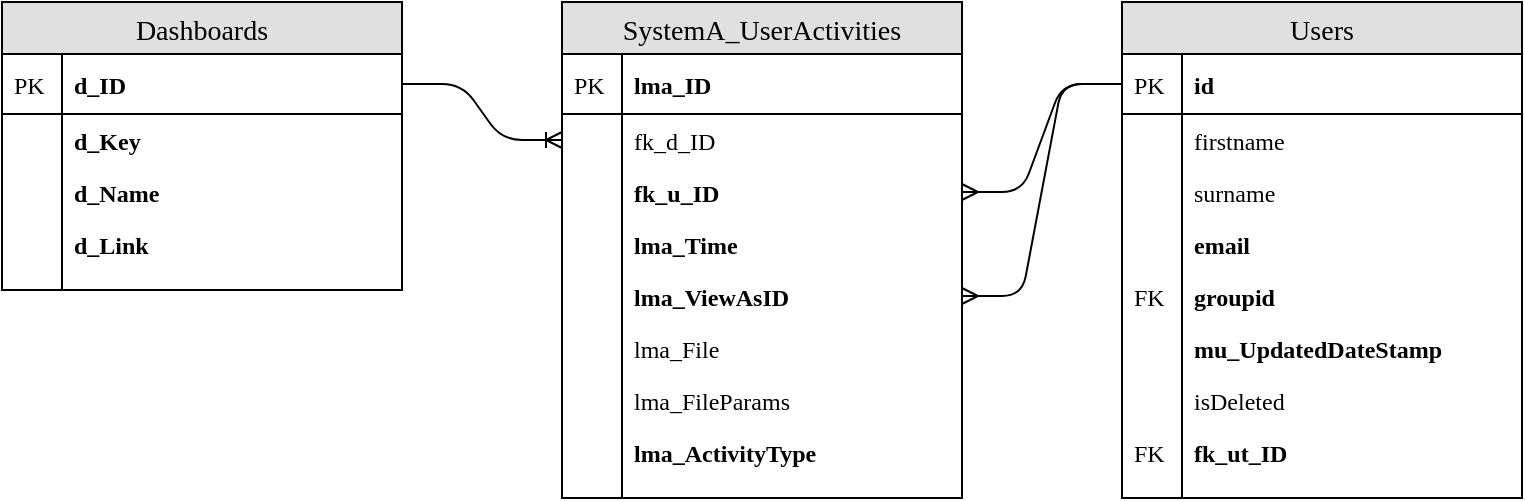 <mxfile version="12.1.0" type="device" pages="1"><diagram id="naNUpLzVBYa7Xhx-jZPK" name="Page-1"><mxGraphModel dx="1072" dy="815" grid="1" gridSize="10" guides="1" tooltips="1" connect="1" arrows="1" fold="1" page="1" pageScale="1" pageWidth="850" pageHeight="1100" math="0" shadow="0"><root><mxCell id="0"/><mxCell id="1" parent="0"/><mxCell id="OaQ6P3XOESyR9Wwi1es8-1" value="Dashboards" style="swimlane;fontStyle=0;childLayout=stackLayout;horizontal=1;startSize=26;fillColor=#e0e0e0;horizontalStack=0;resizeParent=1;resizeParentMax=0;resizeLast=0;collapsible=1;marginBottom=0;swimlaneFillColor=#ffffff;align=center;fontSize=14;fontFamily=Times New Roman;" vertex="1" parent="1"><mxGeometry x="40" y="82" width="200" height="144" as="geometry"/></mxCell><mxCell id="OaQ6P3XOESyR9Wwi1es8-2" value="d_ID" style="shape=partialRectangle;top=0;left=0;right=0;bottom=1;align=left;verticalAlign=middle;fillColor=none;spacingLeft=34;spacingRight=4;overflow=hidden;rotatable=0;points=[[0,0.5],[1,0.5]];portConstraint=eastwest;dropTarget=0;fontStyle=1;fontSize=12;fontFamily=Times New Roman;" vertex="1" parent="OaQ6P3XOESyR9Wwi1es8-1"><mxGeometry y="26" width="200" height="30" as="geometry"/></mxCell><mxCell id="OaQ6P3XOESyR9Wwi1es8-3" value="PK" style="shape=partialRectangle;top=0;left=0;bottom=0;fillColor=none;align=left;verticalAlign=middle;spacingLeft=4;spacingRight=4;overflow=hidden;rotatable=0;points=[];portConstraint=eastwest;part=1;fontSize=12;fontFamily=Times New Roman;" vertex="1" connectable="0" parent="OaQ6P3XOESyR9Wwi1es8-2"><mxGeometry width="30" height="30" as="geometry"/></mxCell><mxCell id="OaQ6P3XOESyR9Wwi1es8-4" value="d_Key" style="shape=partialRectangle;top=0;left=0;right=0;bottom=0;align=left;verticalAlign=top;fillColor=none;spacingLeft=34;spacingRight=4;overflow=hidden;rotatable=0;points=[[0,0.5],[1,0.5]];portConstraint=eastwest;dropTarget=0;fontSize=12;fontStyle=1;fontFamily=Times New Roman;" vertex="1" parent="OaQ6P3XOESyR9Wwi1es8-1"><mxGeometry y="56" width="200" height="26" as="geometry"/></mxCell><mxCell id="OaQ6P3XOESyR9Wwi1es8-5" value="" style="shape=partialRectangle;top=0;left=0;bottom=0;fillColor=none;align=left;verticalAlign=top;spacingLeft=4;spacingRight=4;overflow=hidden;rotatable=0;points=[];portConstraint=eastwest;part=1;fontSize=12;fontFamily=Times New Roman;" vertex="1" connectable="0" parent="OaQ6P3XOESyR9Wwi1es8-4"><mxGeometry width="30" height="26" as="geometry"/></mxCell><mxCell id="OaQ6P3XOESyR9Wwi1es8-6" value="d_Name" style="shape=partialRectangle;top=0;left=0;right=0;bottom=0;align=left;verticalAlign=top;fillColor=none;spacingLeft=34;spacingRight=4;overflow=hidden;rotatable=0;points=[[0,0.5],[1,0.5]];portConstraint=eastwest;dropTarget=0;fontSize=12;fontStyle=1;fontFamily=Times New Roman;" vertex="1" parent="OaQ6P3XOESyR9Wwi1es8-1"><mxGeometry y="82" width="200" height="26" as="geometry"/></mxCell><mxCell id="OaQ6P3XOESyR9Wwi1es8-7" value="" style="shape=partialRectangle;top=0;left=0;bottom=0;fillColor=none;align=left;verticalAlign=top;spacingLeft=4;spacingRight=4;overflow=hidden;rotatable=0;points=[];portConstraint=eastwest;part=1;fontSize=12;fontFamily=Times New Roman;" vertex="1" connectable="0" parent="OaQ6P3XOESyR9Wwi1es8-6"><mxGeometry width="30" height="26" as="geometry"/></mxCell><mxCell id="OaQ6P3XOESyR9Wwi1es8-8" value="d_Link" style="shape=partialRectangle;top=0;left=0;right=0;bottom=0;align=left;verticalAlign=top;fillColor=none;spacingLeft=34;spacingRight=4;overflow=hidden;rotatable=0;points=[[0,0.5],[1,0.5]];portConstraint=eastwest;dropTarget=0;fontSize=12;fontStyle=1;fontFamily=Times New Roman;" vertex="1" parent="OaQ6P3XOESyR9Wwi1es8-1"><mxGeometry y="108" width="200" height="26" as="geometry"/></mxCell><mxCell id="OaQ6P3XOESyR9Wwi1es8-9" value="" style="shape=partialRectangle;top=0;left=0;bottom=0;fillColor=none;align=left;verticalAlign=top;spacingLeft=4;spacingRight=4;overflow=hidden;rotatable=0;points=[];portConstraint=eastwest;part=1;fontSize=12;fontFamily=Times New Roman;" vertex="1" connectable="0" parent="OaQ6P3XOESyR9Wwi1es8-8"><mxGeometry width="30" height="26" as="geometry"/></mxCell><mxCell id="OaQ6P3XOESyR9Wwi1es8-10" value="" style="shape=partialRectangle;top=0;left=0;right=0;bottom=0;align=left;verticalAlign=top;fillColor=none;spacingLeft=34;spacingRight=4;overflow=hidden;rotatable=0;points=[[0,0.5],[1,0.5]];portConstraint=eastwest;dropTarget=0;fontSize=12;fontFamily=Times New Roman;" vertex="1" parent="OaQ6P3XOESyR9Wwi1es8-1"><mxGeometry y="134" width="200" height="10" as="geometry"/></mxCell><mxCell id="OaQ6P3XOESyR9Wwi1es8-11" value="" style="shape=partialRectangle;top=0;left=0;bottom=0;fillColor=none;align=left;verticalAlign=top;spacingLeft=4;spacingRight=4;overflow=hidden;rotatable=0;points=[];portConstraint=eastwest;part=1;fontSize=12;fontFamily=Times New Roman;" vertex="1" connectable="0" parent="OaQ6P3XOESyR9Wwi1es8-10"><mxGeometry width="30" height="10" as="geometry"/></mxCell><mxCell id="OaQ6P3XOESyR9Wwi1es8-12" value="SystemA_UserActivities" style="swimlane;fontStyle=0;childLayout=stackLayout;horizontal=1;startSize=26;fillColor=#e0e0e0;horizontalStack=0;resizeParent=1;resizeParentMax=0;resizeLast=0;collapsible=1;marginBottom=0;swimlaneFillColor=#ffffff;align=center;fontSize=14;fontFamily=Times New Roman;" vertex="1" parent="1"><mxGeometry x="320" y="82" width="200" height="248" as="geometry"/></mxCell><mxCell id="OaQ6P3XOESyR9Wwi1es8-13" value="lma_ID" style="shape=partialRectangle;top=0;left=0;right=0;bottom=1;align=left;verticalAlign=middle;fillColor=none;spacingLeft=34;spacingRight=4;overflow=hidden;rotatable=0;points=[[0,0.5],[1,0.5]];portConstraint=eastwest;dropTarget=0;fontStyle=1;fontSize=12;fontFamily=Times New Roman;" vertex="1" parent="OaQ6P3XOESyR9Wwi1es8-12"><mxGeometry y="26" width="200" height="30" as="geometry"/></mxCell><mxCell id="OaQ6P3XOESyR9Wwi1es8-14" value="PK" style="shape=partialRectangle;top=0;left=0;bottom=0;fillColor=none;align=left;verticalAlign=middle;spacingLeft=4;spacingRight=4;overflow=hidden;rotatable=0;points=[];portConstraint=eastwest;part=1;fontSize=12;fontFamily=Times New Roman;" vertex="1" connectable="0" parent="OaQ6P3XOESyR9Wwi1es8-13"><mxGeometry width="30" height="30" as="geometry"/></mxCell><mxCell id="OaQ6P3XOESyR9Wwi1es8-15" value="fk_d_ID" style="shape=partialRectangle;top=0;left=0;right=0;bottom=0;align=left;verticalAlign=top;fillColor=none;spacingLeft=34;spacingRight=4;overflow=hidden;rotatable=0;points=[[0,0.5],[1,0.5]];portConstraint=eastwest;dropTarget=0;fontSize=12;fontFamily=Times New Roman;" vertex="1" parent="OaQ6P3XOESyR9Wwi1es8-12"><mxGeometry y="56" width="200" height="26" as="geometry"/></mxCell><mxCell id="OaQ6P3XOESyR9Wwi1es8-16" value="" style="shape=partialRectangle;top=0;left=0;bottom=0;fillColor=none;align=left;verticalAlign=top;spacingLeft=4;spacingRight=4;overflow=hidden;rotatable=0;points=[];portConstraint=eastwest;part=1;fontSize=12;fontFamily=Times New Roman;" vertex="1" connectable="0" parent="OaQ6P3XOESyR9Wwi1es8-15"><mxGeometry width="30" height="26" as="geometry"/></mxCell><mxCell id="OaQ6P3XOESyR9Wwi1es8-17" value="fk_u_ID" style="shape=partialRectangle;top=0;left=0;right=0;bottom=0;align=left;verticalAlign=top;fillColor=none;spacingLeft=34;spacingRight=4;overflow=hidden;rotatable=0;points=[[0,0.5],[1,0.5]];portConstraint=eastwest;dropTarget=0;fontSize=12;fontStyle=1;fontFamily=Times New Roman;" vertex="1" parent="OaQ6P3XOESyR9Wwi1es8-12"><mxGeometry y="82" width="200" height="26" as="geometry"/></mxCell><mxCell id="OaQ6P3XOESyR9Wwi1es8-18" value="" style="shape=partialRectangle;top=0;left=0;bottom=0;fillColor=none;align=left;verticalAlign=top;spacingLeft=4;spacingRight=4;overflow=hidden;rotatable=0;points=[];portConstraint=eastwest;part=1;fontSize=12;fontFamily=Times New Roman;" vertex="1" connectable="0" parent="OaQ6P3XOESyR9Wwi1es8-17"><mxGeometry width="30" height="26" as="geometry"/></mxCell><mxCell id="OaQ6P3XOESyR9Wwi1es8-19" value="lma_Time" style="shape=partialRectangle;top=0;left=0;right=0;bottom=0;align=left;verticalAlign=top;fillColor=none;spacingLeft=34;spacingRight=4;overflow=hidden;rotatable=0;points=[[0,0.5],[1,0.5]];portConstraint=eastwest;dropTarget=0;fontSize=12;fontStyle=1;fontFamily=Times New Roman;" vertex="1" parent="OaQ6P3XOESyR9Wwi1es8-12"><mxGeometry y="108" width="200" height="26" as="geometry"/></mxCell><mxCell id="OaQ6P3XOESyR9Wwi1es8-20" value="" style="shape=partialRectangle;top=0;left=0;bottom=0;fillColor=none;align=left;verticalAlign=top;spacingLeft=4;spacingRight=4;overflow=hidden;rotatable=0;points=[];portConstraint=eastwest;part=1;fontSize=12;fontFamily=Times New Roman;" vertex="1" connectable="0" parent="OaQ6P3XOESyR9Wwi1es8-19"><mxGeometry width="30" height="26" as="geometry"/></mxCell><mxCell id="OaQ6P3XOESyR9Wwi1es8-42" value="lma_ViewAsID" style="shape=partialRectangle;top=0;left=0;right=0;bottom=0;align=left;verticalAlign=top;fillColor=none;spacingLeft=34;spacingRight=4;overflow=hidden;rotatable=0;points=[[0,0.5],[1,0.5]];portConstraint=eastwest;dropTarget=0;fontSize=12;fontStyle=1;fontFamily=Times New Roman;" vertex="1" parent="OaQ6P3XOESyR9Wwi1es8-12"><mxGeometry y="134" width="200" height="26" as="geometry"/></mxCell><mxCell id="OaQ6P3XOESyR9Wwi1es8-43" value="" style="shape=partialRectangle;top=0;left=0;bottom=0;fillColor=none;align=left;verticalAlign=top;spacingLeft=4;spacingRight=4;overflow=hidden;rotatable=0;points=[];portConstraint=eastwest;part=1;fontSize=12;fontFamily=Times New Roman;" vertex="1" connectable="0" parent="OaQ6P3XOESyR9Wwi1es8-42"><mxGeometry width="30" height="26" as="geometry"/></mxCell><mxCell id="OaQ6P3XOESyR9Wwi1es8-44" value="lma_File" style="shape=partialRectangle;top=0;left=0;right=0;bottom=0;align=left;verticalAlign=top;fillColor=none;spacingLeft=34;spacingRight=4;overflow=hidden;rotatable=0;points=[[0,0.5],[1,0.5]];portConstraint=eastwest;dropTarget=0;fontSize=12;fontFamily=Times New Roman;" vertex="1" parent="OaQ6P3XOESyR9Wwi1es8-12"><mxGeometry y="160" width="200" height="26" as="geometry"/></mxCell><mxCell id="OaQ6P3XOESyR9Wwi1es8-45" value="" style="shape=partialRectangle;top=0;left=0;bottom=0;fillColor=none;align=left;verticalAlign=top;spacingLeft=4;spacingRight=4;overflow=hidden;rotatable=0;points=[];portConstraint=eastwest;part=1;fontSize=12;fontFamily=Times New Roman;" vertex="1" connectable="0" parent="OaQ6P3XOESyR9Wwi1es8-44"><mxGeometry width="30" height="26" as="geometry"/></mxCell><mxCell id="OaQ6P3XOESyR9Wwi1es8-46" value="lma_FileParams" style="shape=partialRectangle;top=0;left=0;right=0;bottom=0;align=left;verticalAlign=top;fillColor=none;spacingLeft=34;spacingRight=4;overflow=hidden;rotatable=0;points=[[0,0.5],[1,0.5]];portConstraint=eastwest;dropTarget=0;fontSize=12;fontFamily=Times New Roman;" vertex="1" parent="OaQ6P3XOESyR9Wwi1es8-12"><mxGeometry y="186" width="200" height="26" as="geometry"/></mxCell><mxCell id="OaQ6P3XOESyR9Wwi1es8-47" value="" style="shape=partialRectangle;top=0;left=0;bottom=0;fillColor=none;align=left;verticalAlign=top;spacingLeft=4;spacingRight=4;overflow=hidden;rotatable=0;points=[];portConstraint=eastwest;part=1;fontSize=12;fontFamily=Times New Roman;" vertex="1" connectable="0" parent="OaQ6P3XOESyR9Wwi1es8-46"><mxGeometry width="30" height="26" as="geometry"/></mxCell><mxCell id="OaQ6P3XOESyR9Wwi1es8-48" value="lma_ActivityType" style="shape=partialRectangle;top=0;left=0;right=0;bottom=0;align=left;verticalAlign=top;fillColor=none;spacingLeft=34;spacingRight=4;overflow=hidden;rotatable=0;points=[[0,0.5],[1,0.5]];portConstraint=eastwest;dropTarget=0;fontSize=12;fontStyle=1;fontFamily=Times New Roman;" vertex="1" parent="OaQ6P3XOESyR9Wwi1es8-12"><mxGeometry y="212" width="200" height="26" as="geometry"/></mxCell><mxCell id="OaQ6P3XOESyR9Wwi1es8-49" value="" style="shape=partialRectangle;top=0;left=0;bottom=0;fillColor=none;align=left;verticalAlign=top;spacingLeft=4;spacingRight=4;overflow=hidden;rotatable=0;points=[];portConstraint=eastwest;part=1;fontSize=12;fontFamily=Times New Roman;" vertex="1" connectable="0" parent="OaQ6P3XOESyR9Wwi1es8-48"><mxGeometry width="30" height="26" as="geometry"/></mxCell><mxCell id="OaQ6P3XOESyR9Wwi1es8-21" value="" style="shape=partialRectangle;top=0;left=0;right=0;bottom=0;align=left;verticalAlign=top;fillColor=none;spacingLeft=34;spacingRight=4;overflow=hidden;rotatable=0;points=[[0,0.5],[1,0.5]];portConstraint=eastwest;dropTarget=0;fontSize=12;fontFamily=Times New Roman;" vertex="1" parent="OaQ6P3XOESyR9Wwi1es8-12"><mxGeometry y="238" width="200" height="10" as="geometry"/></mxCell><mxCell id="OaQ6P3XOESyR9Wwi1es8-22" value="" style="shape=partialRectangle;top=0;left=0;bottom=0;fillColor=none;align=left;verticalAlign=top;spacingLeft=4;spacingRight=4;overflow=hidden;rotatable=0;points=[];portConstraint=eastwest;part=1;fontSize=12;fontFamily=Times New Roman;" vertex="1" connectable="0" parent="OaQ6P3XOESyR9Wwi1es8-21"><mxGeometry width="30" height="10" as="geometry"/></mxCell><mxCell id="OaQ6P3XOESyR9Wwi1es8-23" value="Users" style="swimlane;fontStyle=0;childLayout=stackLayout;horizontal=1;startSize=26;fillColor=#e0e0e0;horizontalStack=0;resizeParent=1;resizeParentMax=0;resizeLast=0;collapsible=1;marginBottom=0;swimlaneFillColor=#ffffff;align=center;fontSize=14;fontFamily=Times New Roman;" vertex="1" parent="1"><mxGeometry x="600" y="82" width="200" height="248" as="geometry"/></mxCell><mxCell id="OaQ6P3XOESyR9Wwi1es8-24" value="id" style="shape=partialRectangle;top=0;left=0;right=0;bottom=1;align=left;verticalAlign=middle;fillColor=none;spacingLeft=34;spacingRight=4;overflow=hidden;rotatable=0;points=[[0,0.5],[1,0.5]];portConstraint=eastwest;dropTarget=0;fontStyle=1;fontSize=12;fontFamily=Times New Roman;" vertex="1" parent="OaQ6P3XOESyR9Wwi1es8-23"><mxGeometry y="26" width="200" height="30" as="geometry"/></mxCell><mxCell id="OaQ6P3XOESyR9Wwi1es8-25" value="PK" style="shape=partialRectangle;top=0;left=0;bottom=0;fillColor=none;align=left;verticalAlign=middle;spacingLeft=4;spacingRight=4;overflow=hidden;rotatable=0;points=[];portConstraint=eastwest;part=1;fontSize=12;fontFamily=Times New Roman;" vertex="1" connectable="0" parent="OaQ6P3XOESyR9Wwi1es8-24"><mxGeometry width="30" height="30" as="geometry"/></mxCell><mxCell id="OaQ6P3XOESyR9Wwi1es8-26" value="firstname" style="shape=partialRectangle;top=0;left=0;right=0;bottom=0;align=left;verticalAlign=top;fillColor=none;spacingLeft=34;spacingRight=4;overflow=hidden;rotatable=0;points=[[0,0.5],[1,0.5]];portConstraint=eastwest;dropTarget=0;fontSize=12;fontFamily=Times New Roman;" vertex="1" parent="OaQ6P3XOESyR9Wwi1es8-23"><mxGeometry y="56" width="200" height="26" as="geometry"/></mxCell><mxCell id="OaQ6P3XOESyR9Wwi1es8-27" value="" style="shape=partialRectangle;top=0;left=0;bottom=0;fillColor=none;align=left;verticalAlign=top;spacingLeft=4;spacingRight=4;overflow=hidden;rotatable=0;points=[];portConstraint=eastwest;part=1;fontSize=12;fontFamily=Times New Roman;" vertex="1" connectable="0" parent="OaQ6P3XOESyR9Wwi1es8-26"><mxGeometry width="30" height="26" as="geometry"/></mxCell><mxCell id="OaQ6P3XOESyR9Wwi1es8-28" value="surname" style="shape=partialRectangle;top=0;left=0;right=0;bottom=0;align=left;verticalAlign=top;fillColor=none;spacingLeft=34;spacingRight=4;overflow=hidden;rotatable=0;points=[[0,0.5],[1,0.5]];portConstraint=eastwest;dropTarget=0;fontSize=12;fontFamily=Times New Roman;" vertex="1" parent="OaQ6P3XOESyR9Wwi1es8-23"><mxGeometry y="82" width="200" height="26" as="geometry"/></mxCell><mxCell id="OaQ6P3XOESyR9Wwi1es8-29" value="" style="shape=partialRectangle;top=0;left=0;bottom=0;fillColor=none;align=left;verticalAlign=top;spacingLeft=4;spacingRight=4;overflow=hidden;rotatable=0;points=[];portConstraint=eastwest;part=1;fontSize=12;fontFamily=Times New Roman;" vertex="1" connectable="0" parent="OaQ6P3XOESyR9Wwi1es8-28"><mxGeometry width="30" height="26" as="geometry"/></mxCell><mxCell id="OaQ6P3XOESyR9Wwi1es8-30" value="email" style="shape=partialRectangle;top=0;left=0;right=0;bottom=0;align=left;verticalAlign=top;fillColor=none;spacingLeft=34;spacingRight=4;overflow=hidden;rotatable=0;points=[[0,0.5],[1,0.5]];portConstraint=eastwest;dropTarget=0;fontSize=12;fontStyle=1;fontFamily=Times New Roman;" vertex="1" parent="OaQ6P3XOESyR9Wwi1es8-23"><mxGeometry y="108" width="200" height="26" as="geometry"/></mxCell><mxCell id="OaQ6P3XOESyR9Wwi1es8-31" value="" style="shape=partialRectangle;top=0;left=0;bottom=0;fillColor=none;align=left;verticalAlign=top;spacingLeft=4;spacingRight=4;overflow=hidden;rotatable=0;points=[];portConstraint=eastwest;part=1;fontSize=12;fontFamily=Times New Roman;" vertex="1" connectable="0" parent="OaQ6P3XOESyR9Wwi1es8-30"><mxGeometry width="30" height="26" as="geometry"/></mxCell><mxCell id="OaQ6P3XOESyR9Wwi1es8-32" value="groupid" style="shape=partialRectangle;top=0;left=0;right=0;bottom=0;align=left;verticalAlign=top;fillColor=none;spacingLeft=34;spacingRight=4;overflow=hidden;rotatable=0;points=[[0,0.5],[1,0.5]];portConstraint=eastwest;dropTarget=0;fontSize=12;fontStyle=1;fontFamily=Times New Roman;" vertex="1" parent="OaQ6P3XOESyR9Wwi1es8-23"><mxGeometry y="134" width="200" height="26" as="geometry"/></mxCell><mxCell id="OaQ6P3XOESyR9Wwi1es8-33" value="FK" style="shape=partialRectangle;top=0;left=0;bottom=0;fillColor=none;align=left;verticalAlign=top;spacingLeft=4;spacingRight=4;overflow=hidden;rotatable=0;points=[];portConstraint=eastwest;part=1;fontSize=12;fontFamily=Times New Roman;" vertex="1" connectable="0" parent="OaQ6P3XOESyR9Wwi1es8-32"><mxGeometry width="30" height="26" as="geometry"/></mxCell><mxCell id="OaQ6P3XOESyR9Wwi1es8-34" value="mu_UpdatedDateStamp" style="shape=partialRectangle;top=0;left=0;right=0;bottom=0;align=left;verticalAlign=top;fillColor=none;spacingLeft=34;spacingRight=4;overflow=hidden;rotatable=0;points=[[0,0.5],[1,0.5]];portConstraint=eastwest;dropTarget=0;fontSize=12;fontStyle=1;fontFamily=Times New Roman;" vertex="1" parent="OaQ6P3XOESyR9Wwi1es8-23"><mxGeometry y="160" width="200" height="26" as="geometry"/></mxCell><mxCell id="OaQ6P3XOESyR9Wwi1es8-35" value="" style="shape=partialRectangle;top=0;left=0;bottom=0;fillColor=none;align=left;verticalAlign=top;spacingLeft=4;spacingRight=4;overflow=hidden;rotatable=0;points=[];portConstraint=eastwest;part=1;fontSize=12;fontFamily=Times New Roman;" vertex="1" connectable="0" parent="OaQ6P3XOESyR9Wwi1es8-34"><mxGeometry width="30" height="26" as="geometry"/></mxCell><mxCell id="OaQ6P3XOESyR9Wwi1es8-36" value="isDeleted" style="shape=partialRectangle;top=0;left=0;right=0;bottom=0;align=left;verticalAlign=top;fillColor=none;spacingLeft=34;spacingRight=4;overflow=hidden;rotatable=0;points=[[0,0.5],[1,0.5]];portConstraint=eastwest;dropTarget=0;fontSize=12;fontFamily=Times New Roman;" vertex="1" parent="OaQ6P3XOESyR9Wwi1es8-23"><mxGeometry y="186" width="200" height="26" as="geometry"/></mxCell><mxCell id="OaQ6P3XOESyR9Wwi1es8-37" value="" style="shape=partialRectangle;top=0;left=0;bottom=0;fillColor=none;align=left;verticalAlign=top;spacingLeft=4;spacingRight=4;overflow=hidden;rotatable=0;points=[];portConstraint=eastwest;part=1;fontSize=12;fontFamily=Times New Roman;" vertex="1" connectable="0" parent="OaQ6P3XOESyR9Wwi1es8-36"><mxGeometry width="30" height="26" as="geometry"/></mxCell><mxCell id="OaQ6P3XOESyR9Wwi1es8-38" value="fk_ut_ID" style="shape=partialRectangle;top=0;left=0;right=0;bottom=0;align=left;verticalAlign=top;fillColor=none;spacingLeft=34;spacingRight=4;overflow=hidden;rotatable=0;points=[[0,0.5],[1,0.5]];portConstraint=eastwest;dropTarget=0;fontSize=12;fontStyle=1;fontFamily=Times New Roman;" vertex="1" parent="OaQ6P3XOESyR9Wwi1es8-23"><mxGeometry y="212" width="200" height="26" as="geometry"/></mxCell><mxCell id="OaQ6P3XOESyR9Wwi1es8-39" value="FK" style="shape=partialRectangle;top=0;left=0;bottom=0;fillColor=none;align=left;verticalAlign=top;spacingLeft=4;spacingRight=4;overflow=hidden;rotatable=0;points=[];portConstraint=eastwest;part=1;fontSize=12;fontFamily=Times New Roman;" vertex="1" connectable="0" parent="OaQ6P3XOESyR9Wwi1es8-38"><mxGeometry width="30" height="26" as="geometry"/></mxCell><mxCell id="OaQ6P3XOESyR9Wwi1es8-40" value="" style="shape=partialRectangle;top=0;left=0;right=0;bottom=0;align=left;verticalAlign=top;fillColor=none;spacingLeft=34;spacingRight=4;overflow=hidden;rotatable=0;points=[[0,0.5],[1,0.5]];portConstraint=eastwest;dropTarget=0;fontSize=12;fontFamily=Times New Roman;" vertex="1" parent="OaQ6P3XOESyR9Wwi1es8-23"><mxGeometry y="238" width="200" height="10" as="geometry"/></mxCell><mxCell id="OaQ6P3XOESyR9Wwi1es8-41" value="" style="shape=partialRectangle;top=0;left=0;bottom=0;fillColor=none;align=left;verticalAlign=top;spacingLeft=4;spacingRight=4;overflow=hidden;rotatable=0;points=[];portConstraint=eastwest;part=1;fontSize=12;fontFamily=Times New Roman;" vertex="1" connectable="0" parent="OaQ6P3XOESyR9Wwi1es8-40"><mxGeometry width="30" height="10" as="geometry"/></mxCell><mxCell id="OaQ6P3XOESyR9Wwi1es8-50" value="" style="edgeStyle=entityRelationEdgeStyle;fontSize=12;html=1;endArrow=ERoneToMany;exitX=1;exitY=0.5;exitDx=0;exitDy=0;entryX=0;entryY=0.5;entryDx=0;entryDy=0;fontFamily=Times New Roman;" edge="1" parent="1" source="OaQ6P3XOESyR9Wwi1es8-2" target="OaQ6P3XOESyR9Wwi1es8-15"><mxGeometry width="100" height="100" relative="1" as="geometry"><mxPoint x="40" y="450" as="sourcePoint"/><mxPoint x="140" y="350" as="targetPoint"/></mxGeometry></mxCell><mxCell id="OaQ6P3XOESyR9Wwi1es8-51" value="" style="edgeStyle=entityRelationEdgeStyle;fontSize=12;html=1;endArrow=none;exitX=1;exitY=0.5;exitDx=0;exitDy=0;entryX=0;entryY=0.5;entryDx=0;entryDy=0;endFill=0;startArrow=ERmany;startFill=0;fontFamily=Times New Roman;" edge="1" parent="1" source="OaQ6P3XOESyR9Wwi1es8-17" target="OaQ6P3XOESyR9Wwi1es8-24"><mxGeometry width="100" height="100" relative="1" as="geometry"><mxPoint x="290" y="430" as="sourcePoint"/><mxPoint x="370" y="458" as="targetPoint"/></mxGeometry></mxCell><mxCell id="OaQ6P3XOESyR9Wwi1es8-52" value="" style="edgeStyle=entityRelationEdgeStyle;fontSize=12;html=1;endArrow=none;exitX=1;exitY=0.5;exitDx=0;exitDy=0;entryX=0;entryY=0.5;entryDx=0;entryDy=0;endFill=0;startArrow=ERmany;startFill=0;fontFamily=Times New Roman;" edge="1" parent="1" source="OaQ6P3XOESyR9Wwi1es8-42" target="OaQ6P3XOESyR9Wwi1es8-24"><mxGeometry width="100" height="100" relative="1" as="geometry"><mxPoint x="450" y="514" as="sourcePoint"/><mxPoint x="530" y="460" as="targetPoint"/></mxGeometry></mxCell></root></mxGraphModel></diagram></mxfile>